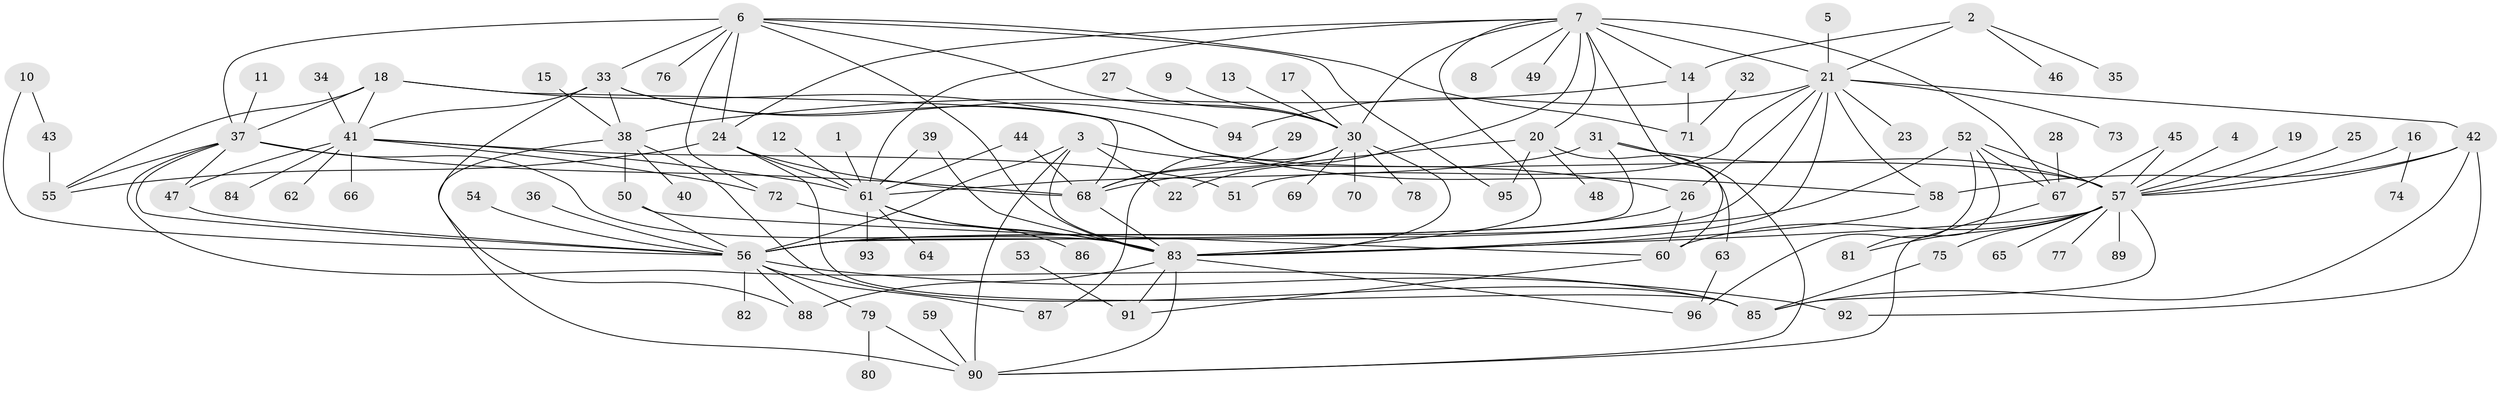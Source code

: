 // original degree distribution, {13: 0.0072992700729927005, 20: 0.0072992700729927005, 1: 0.41605839416058393, 9: 0.014598540145985401, 14: 0.0072992700729927005, 17: 0.0072992700729927005, 15: 0.0072992700729927005, 6: 0.029197080291970802, 4: 0.043795620437956206, 19: 0.0072992700729927005, 3: 0.10948905109489052, 8: 0.021897810218978103, 12: 0.0072992700729927005, 10: 0.0072992700729927005, 5: 0.043795620437956206, 2: 0.24817518248175183, 7: 0.014598540145985401}
// Generated by graph-tools (version 1.1) at 2025/36/03/04/25 23:36:51]
// undirected, 96 vertices, 161 edges
graph export_dot {
  node [color=gray90,style=filled];
  1;
  2;
  3;
  4;
  5;
  6;
  7;
  8;
  9;
  10;
  11;
  12;
  13;
  14;
  15;
  16;
  17;
  18;
  19;
  20;
  21;
  22;
  23;
  24;
  25;
  26;
  27;
  28;
  29;
  30;
  31;
  32;
  33;
  34;
  35;
  36;
  37;
  38;
  39;
  40;
  41;
  42;
  43;
  44;
  45;
  46;
  47;
  48;
  49;
  50;
  51;
  52;
  53;
  54;
  55;
  56;
  57;
  58;
  59;
  60;
  61;
  62;
  63;
  64;
  65;
  66;
  67;
  68;
  69;
  70;
  71;
  72;
  73;
  74;
  75;
  76;
  77;
  78;
  79;
  80;
  81;
  82;
  83;
  84;
  85;
  86;
  87;
  88;
  89;
  90;
  91;
  92;
  93;
  94;
  95;
  96;
  1 -- 61 [weight=1.0];
  2 -- 14 [weight=1.0];
  2 -- 21 [weight=1.0];
  2 -- 35 [weight=1.0];
  2 -- 46 [weight=1.0];
  3 -- 22 [weight=1.0];
  3 -- 26 [weight=1.0];
  3 -- 56 [weight=1.0];
  3 -- 83 [weight=1.0];
  3 -- 90 [weight=1.0];
  4 -- 57 [weight=1.0];
  5 -- 21 [weight=1.0];
  6 -- 24 [weight=1.0];
  6 -- 30 [weight=1.0];
  6 -- 33 [weight=1.0];
  6 -- 37 [weight=1.0];
  6 -- 71 [weight=1.0];
  6 -- 72 [weight=1.0];
  6 -- 76 [weight=1.0];
  6 -- 83 [weight=1.0];
  6 -- 95 [weight=1.0];
  7 -- 8 [weight=1.0];
  7 -- 14 [weight=2.0];
  7 -- 20 [weight=1.0];
  7 -- 21 [weight=1.0];
  7 -- 22 [weight=1.0];
  7 -- 24 [weight=1.0];
  7 -- 30 [weight=1.0];
  7 -- 49 [weight=1.0];
  7 -- 60 [weight=1.0];
  7 -- 61 [weight=1.0];
  7 -- 67 [weight=1.0];
  7 -- 83 [weight=1.0];
  9 -- 30 [weight=1.0];
  10 -- 43 [weight=1.0];
  10 -- 56 [weight=1.0];
  11 -- 37 [weight=1.0];
  12 -- 61 [weight=1.0];
  13 -- 30 [weight=1.0];
  14 -- 38 [weight=1.0];
  14 -- 71 [weight=1.0];
  15 -- 38 [weight=1.0];
  16 -- 57 [weight=1.0];
  16 -- 74 [weight=1.0];
  17 -- 30 [weight=1.0];
  18 -- 37 [weight=1.0];
  18 -- 41 [weight=2.0];
  18 -- 55 [weight=1.0];
  18 -- 57 [weight=1.0];
  18 -- 68 [weight=1.0];
  19 -- 57 [weight=1.0];
  20 -- 48 [weight=1.0];
  20 -- 63 [weight=1.0];
  20 -- 68 [weight=1.0];
  20 -- 95 [weight=1.0];
  21 -- 23 [weight=1.0];
  21 -- 26 [weight=1.0];
  21 -- 42 [weight=1.0];
  21 -- 51 [weight=1.0];
  21 -- 56 [weight=1.0];
  21 -- 58 [weight=1.0];
  21 -- 73 [weight=1.0];
  21 -- 83 [weight=2.0];
  21 -- 94 [weight=1.0];
  24 -- 55 [weight=1.0];
  24 -- 61 [weight=1.0];
  24 -- 68 [weight=1.0];
  24 -- 85 [weight=1.0];
  25 -- 57 [weight=1.0];
  26 -- 56 [weight=1.0];
  26 -- 60 [weight=1.0];
  27 -- 30 [weight=1.0];
  28 -- 67 [weight=1.0];
  29 -- 68 [weight=1.0];
  30 -- 68 [weight=1.0];
  30 -- 69 [weight=1.0];
  30 -- 70 [weight=1.0];
  30 -- 78 [weight=1.0];
  30 -- 83 [weight=1.0];
  30 -- 87 [weight=1.0];
  31 -- 56 [weight=1.0];
  31 -- 57 [weight=1.0];
  31 -- 61 [weight=1.0];
  31 -- 90 [weight=1.0];
  32 -- 71 [weight=1.0];
  33 -- 38 [weight=1.0];
  33 -- 41 [weight=1.0];
  33 -- 58 [weight=1.0];
  33 -- 88 [weight=1.0];
  33 -- 94 [weight=1.0];
  34 -- 41 [weight=1.0];
  36 -- 56 [weight=1.0];
  37 -- 47 [weight=1.0];
  37 -- 55 [weight=1.0];
  37 -- 56 [weight=1.0];
  37 -- 68 [weight=1.0];
  37 -- 83 [weight=2.0];
  37 -- 85 [weight=1.0];
  38 -- 40 [weight=1.0];
  38 -- 50 [weight=1.0];
  38 -- 85 [weight=1.0];
  38 -- 90 [weight=1.0];
  39 -- 61 [weight=1.0];
  39 -- 83 [weight=1.0];
  41 -- 47 [weight=1.0];
  41 -- 51 [weight=1.0];
  41 -- 61 [weight=1.0];
  41 -- 62 [weight=1.0];
  41 -- 66 [weight=1.0];
  41 -- 72 [weight=1.0];
  41 -- 84 [weight=1.0];
  42 -- 57 [weight=1.0];
  42 -- 58 [weight=1.0];
  42 -- 85 [weight=1.0];
  42 -- 92 [weight=1.0];
  43 -- 55 [weight=1.0];
  44 -- 61 [weight=1.0];
  44 -- 68 [weight=1.0];
  45 -- 57 [weight=1.0];
  45 -- 67 [weight=1.0];
  47 -- 56 [weight=1.0];
  50 -- 56 [weight=1.0];
  50 -- 60 [weight=1.0];
  52 -- 56 [weight=1.0];
  52 -- 57 [weight=1.0];
  52 -- 67 [weight=1.0];
  52 -- 81 [weight=1.0];
  52 -- 96 [weight=1.0];
  53 -- 91 [weight=1.0];
  54 -- 56 [weight=1.0];
  56 -- 79 [weight=1.0];
  56 -- 82 [weight=1.0];
  56 -- 87 [weight=1.0];
  56 -- 88 [weight=1.0];
  56 -- 92 [weight=2.0];
  57 -- 60 [weight=1.0];
  57 -- 65 [weight=1.0];
  57 -- 75 [weight=1.0];
  57 -- 77 [weight=1.0];
  57 -- 81 [weight=1.0];
  57 -- 83 [weight=2.0];
  57 -- 85 [weight=2.0];
  57 -- 89 [weight=1.0];
  58 -- 83 [weight=1.0];
  59 -- 90 [weight=1.0];
  60 -- 91 [weight=1.0];
  61 -- 64 [weight=1.0];
  61 -- 83 [weight=1.0];
  61 -- 86 [weight=1.0];
  61 -- 93 [weight=1.0];
  63 -- 96 [weight=1.0];
  67 -- 90 [weight=1.0];
  68 -- 83 [weight=1.0];
  72 -- 83 [weight=1.0];
  75 -- 85 [weight=1.0];
  79 -- 80 [weight=1.0];
  79 -- 90 [weight=1.0];
  83 -- 88 [weight=2.0];
  83 -- 90 [weight=1.0];
  83 -- 91 [weight=1.0];
  83 -- 96 [weight=1.0];
}
